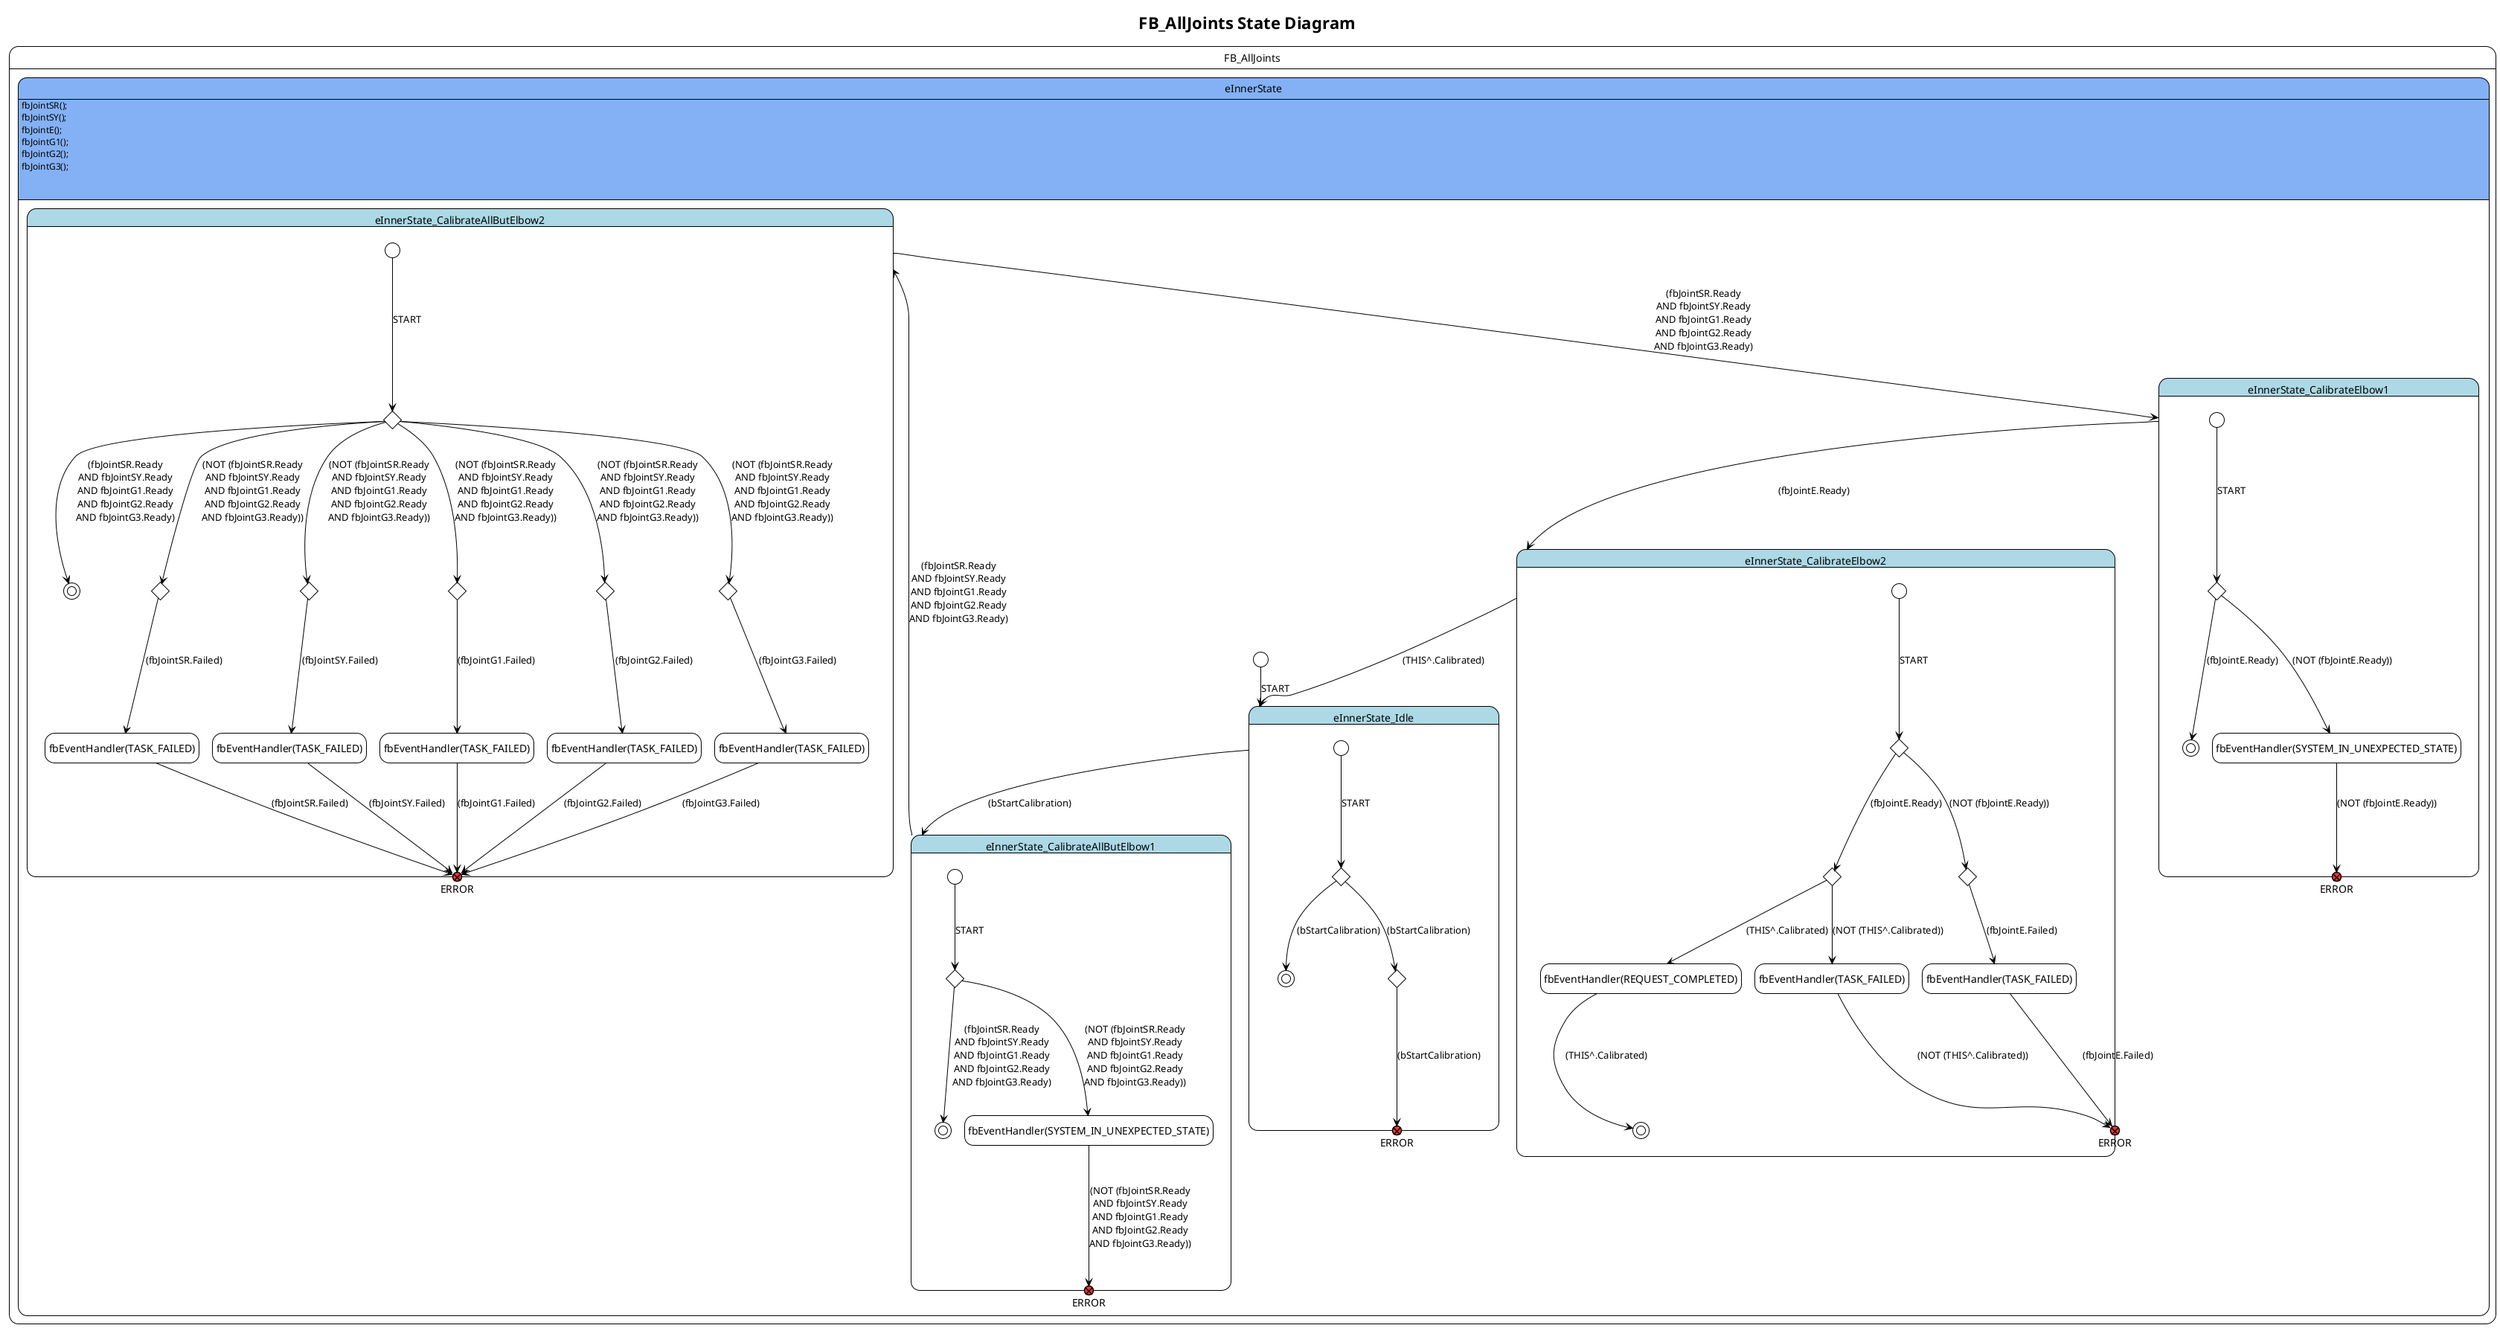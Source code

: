 @startuml State Diagram

!theme plain
'skin rose
'left to right direction
hide empty description
'!theme reddress-lightgreen
title FB_AllJoints State Diagram



state FB_AllJoints{

state eInnerState #84b1f5 {
	[*] --> eInnerState_Idle : START
	state eInnerState_Idle #lightblue {
state "ERROR" as eInnerState_Idle_ERROR <<exitPoint>> #ff3333
	state eInnerState_Idle_Node_0 <<choice>>
	[*] ---> eInnerState_Idle_Node_0 : START
	eInnerState_Idle_Node_0 ---> [*] : (bStartCalibration)
		state eInnerState_Idle_Node_1 <<choice>>
	}
	state eInnerState_CalibrateAllButElbow1 #lightblue {
state "ERROR" as eInnerState_CalibrateAllButElbow1_ERROR <<exitPoint>> #ff3333
	state eInnerState_CalibrateAllButElbow1_Node_0 <<choice>>
	[*] ---> eInnerState_CalibrateAllButElbow1_Node_0 : START
	eInnerState_CalibrateAllButElbow1_Node_0 ---> [*] : (fbJointSR.Ready\nAND fbJointSY.Ready\nAND fbJointG1.Ready\nAND fbJointG2.Ready\nAND fbJointG3.Ready)
	state "fbEventHandler(SYSTEM_IN_UNEXPECTED_STATE)" as eInnerState_CalibrateAllButElbow1_Node_1 
	}
	state eInnerState_CalibrateAllButElbow2 #lightblue {
state "ERROR" as eInnerState_CalibrateAllButElbow2_ERROR <<exitPoint>> #ff3333
	state eInnerState_CalibrateAllButElbow2_Node_0 <<choice>>
	[*] ---> eInnerState_CalibrateAllButElbow2_Node_0 : START
	eInnerState_CalibrateAllButElbow2_Node_0 ---> [*] : (fbJointSR.Ready\nAND fbJointSY.Ready\nAND fbJointG1.Ready\nAND fbJointG2.Ready\nAND fbJointG3.Ready)
		state eInnerState_CalibrateAllButElbow2_Node_1 <<choice>>
		state "fbEventHandler(TASK_FAILED)" as eInnerState_CalibrateAllButElbow2_Node_2 
		state eInnerState_CalibrateAllButElbow2_Node_3 <<choice>>
		state "fbEventHandler(TASK_FAILED)" as eInnerState_CalibrateAllButElbow2_Node_4 
		state eInnerState_CalibrateAllButElbow2_Node_5 <<choice>>
		state "fbEventHandler(TASK_FAILED)" as eInnerState_CalibrateAllButElbow2_Node_6 
		state eInnerState_CalibrateAllButElbow2_Node_7 <<choice>>
		state "fbEventHandler(TASK_FAILED)" as eInnerState_CalibrateAllButElbow2_Node_8 
		state eInnerState_CalibrateAllButElbow2_Node_9 <<choice>>
		state "fbEventHandler(TASK_FAILED)" as eInnerState_CalibrateAllButElbow2_Node_10 
	}
	state eInnerState_CalibrateElbow1 #lightblue {
state "ERROR" as eInnerState_CalibrateElbow1_ERROR <<exitPoint>> #ff3333
	state eInnerState_CalibrateElbow1_Node_0 <<choice>>
	[*] ---> eInnerState_CalibrateElbow1_Node_0 : START
	eInnerState_CalibrateElbow1_Node_0 ---> [*] : (fbJointE.Ready)
	state "fbEventHandler(SYSTEM_IN_UNEXPECTED_STATE)" as eInnerState_CalibrateElbow1_Node_1 
	}
	state eInnerState_CalibrateElbow2 #lightblue {
state "ERROR" as eInnerState_CalibrateElbow2_ERROR <<exitPoint>> #ff3333
	state eInnerState_CalibrateElbow2_Node_0 <<choice>>
	[*] ---> eInnerState_CalibrateElbow2_Node_0 : START
		state eInnerState_CalibrateElbow2_Node_1 <<choice>>
		state "fbEventHandler(REQUEST_COMPLETED)" as eInnerState_CalibrateElbow2_Node_2 
	eInnerState_CalibrateElbow2_Node_2 ---> [*] : (THIS^.Calibrated)
		state "fbEventHandler(TASK_FAILED)" as eInnerState_CalibrateElbow2_Node_3 
		state eInnerState_CalibrateElbow2_Node_4 <<choice>>
		state "fbEventHandler(TASK_FAILED)" as eInnerState_CalibrateElbow2_Node_5 
	}
	}
	eInnerState_Idle ---> eInnerState_CalibrateAllButElbow1 : (bStartCalibration)
	eInnerState_Idle_Node_0 ---> eInnerState_Idle_Node_1 : (bStartCalibration)
	eInnerState_Idle_Node_1 ---> eInnerState_Idle_ERROR : (bStartCalibration)
	eInnerState_CalibrateAllButElbow1 ---> eInnerState_CalibrateAllButElbow2 : (fbJointSR.Ready\nAND fbJointSY.Ready\nAND fbJointG1.Ready\nAND fbJointG2.Ready\nAND fbJointG3.Ready)
	eInnerState_CalibrateAllButElbow1_Node_0 ---> eInnerState_CalibrateAllButElbow1_Node_1 : (NOT (fbJointSR.Ready\nAND fbJointSY.Ready\nAND fbJointG1.Ready\nAND fbJointG2.Ready\nAND fbJointG3.Ready))
	eInnerState_CalibrateAllButElbow1_Node_1 ---> eInnerState_CalibrateAllButElbow1_ERROR : (NOT (fbJointSR.Ready\nAND fbJointSY.Ready\nAND fbJointG1.Ready\nAND fbJointG2.Ready\nAND fbJointG3.Ready))
	eInnerState_CalibrateAllButElbow2 ---> eInnerState_CalibrateElbow1 : (fbJointSR.Ready\nAND fbJointSY.Ready\nAND fbJointG1.Ready\nAND fbJointG2.Ready\nAND fbJointG3.Ready)
	eInnerState_CalibrateAllButElbow2_Node_0 ---> eInnerState_CalibrateAllButElbow2_Node_1 : (NOT (fbJointSR.Ready\nAND fbJointSY.Ready\nAND fbJointG1.Ready\nAND fbJointG2.Ready\nAND fbJointG3.Ready))
	eInnerState_CalibrateAllButElbow2_Node_1 ---> eInnerState_CalibrateAllButElbow2_Node_2 : (fbJointSR.Failed)
	eInnerState_CalibrateAllButElbow2_Node_2 ---> eInnerState_CalibrateAllButElbow2_ERROR : (fbJointSR.Failed)
	eInnerState_CalibrateAllButElbow2_Node_0 ---> eInnerState_CalibrateAllButElbow2_Node_3 : (NOT (fbJointSR.Ready\nAND fbJointSY.Ready\nAND fbJointG1.Ready\nAND fbJointG2.Ready\nAND fbJointG3.Ready))
	eInnerState_CalibrateAllButElbow2_Node_3 ---> eInnerState_CalibrateAllButElbow2_Node_4 : (fbJointSY.Failed)
	eInnerState_CalibrateAllButElbow2_Node_4 ---> eInnerState_CalibrateAllButElbow2_ERROR : (fbJointSY.Failed)
	eInnerState_CalibrateAllButElbow2_Node_0 ---> eInnerState_CalibrateAllButElbow2_Node_5 : (NOT (fbJointSR.Ready\nAND fbJointSY.Ready\nAND fbJointG1.Ready\nAND fbJointG2.Ready\nAND fbJointG3.Ready))
	eInnerState_CalibrateAllButElbow2_Node_5 ---> eInnerState_CalibrateAllButElbow2_Node_6 : (fbJointG1.Failed)
	eInnerState_CalibrateAllButElbow2_Node_6 ---> eInnerState_CalibrateAllButElbow2_ERROR : (fbJointG1.Failed)
	eInnerState_CalibrateAllButElbow2_Node_0 ---> eInnerState_CalibrateAllButElbow2_Node_7 : (NOT (fbJointSR.Ready\nAND fbJointSY.Ready\nAND fbJointG1.Ready\nAND fbJointG2.Ready\nAND fbJointG3.Ready))
	eInnerState_CalibrateAllButElbow2_Node_7 ---> eInnerState_CalibrateAllButElbow2_Node_8 : (fbJointG2.Failed)
	eInnerState_CalibrateAllButElbow2_Node_8 ---> eInnerState_CalibrateAllButElbow2_ERROR : (fbJointG2.Failed)
	eInnerState_CalibrateAllButElbow2_Node_0 ---> eInnerState_CalibrateAllButElbow2_Node_9 : (NOT (fbJointSR.Ready\nAND fbJointSY.Ready\nAND fbJointG1.Ready\nAND fbJointG2.Ready\nAND fbJointG3.Ready))
	eInnerState_CalibrateAllButElbow2_Node_9 ---> eInnerState_CalibrateAllButElbow2_Node_10 : (fbJointG3.Failed)
	eInnerState_CalibrateAllButElbow2_Node_10 ---> eInnerState_CalibrateAllButElbow2_ERROR : (fbJointG3.Failed)
	eInnerState_CalibrateElbow1 ---> eInnerState_CalibrateElbow2 : (fbJointE.Ready)
	eInnerState_CalibrateElbow1_Node_0 ---> eInnerState_CalibrateElbow1_Node_1 : (NOT (fbJointE.Ready))
	eInnerState_CalibrateElbow1_Node_1 ---> eInnerState_CalibrateElbow1_ERROR : (NOT (fbJointE.Ready))
	eInnerState_CalibrateElbow2_Node_0 ---> eInnerState_CalibrateElbow2_Node_1 : (fbJointE.Ready)
	eInnerState_CalibrateElbow2_Node_1 ---> eInnerState_CalibrateElbow2_Node_2 : (THIS^.Calibrated)
	eInnerState_CalibrateElbow2 ---> eInnerState_Idle : (THIS^.Calibrated)
	eInnerState_CalibrateElbow2_Node_1 ---> eInnerState_CalibrateElbow2_Node_3 : (NOT (THIS^.Calibrated))
	eInnerState_CalibrateElbow2_Node_3 ---> eInnerState_CalibrateElbow2_ERROR : (NOT (THIS^.Calibrated))
	eInnerState_CalibrateElbow2_Node_0 ---> eInnerState_CalibrateElbow2_Node_4 : (NOT (fbJointE.Ready))
	eInnerState_CalibrateElbow2_Node_4 ---> eInnerState_CalibrateElbow2_Node_5 : (fbJointE.Failed)
	eInnerState_CalibrateElbow2_Node_5 ---> eInnerState_CalibrateElbow2_ERROR : (fbJointE.Failed)
eInnerState : fbJointSR();\nfbJointSY();\nfbJointE();\nfbJointG1();\nfbJointG2();\nfbJointG3();\n
eInnerState : 


}

@enduml
